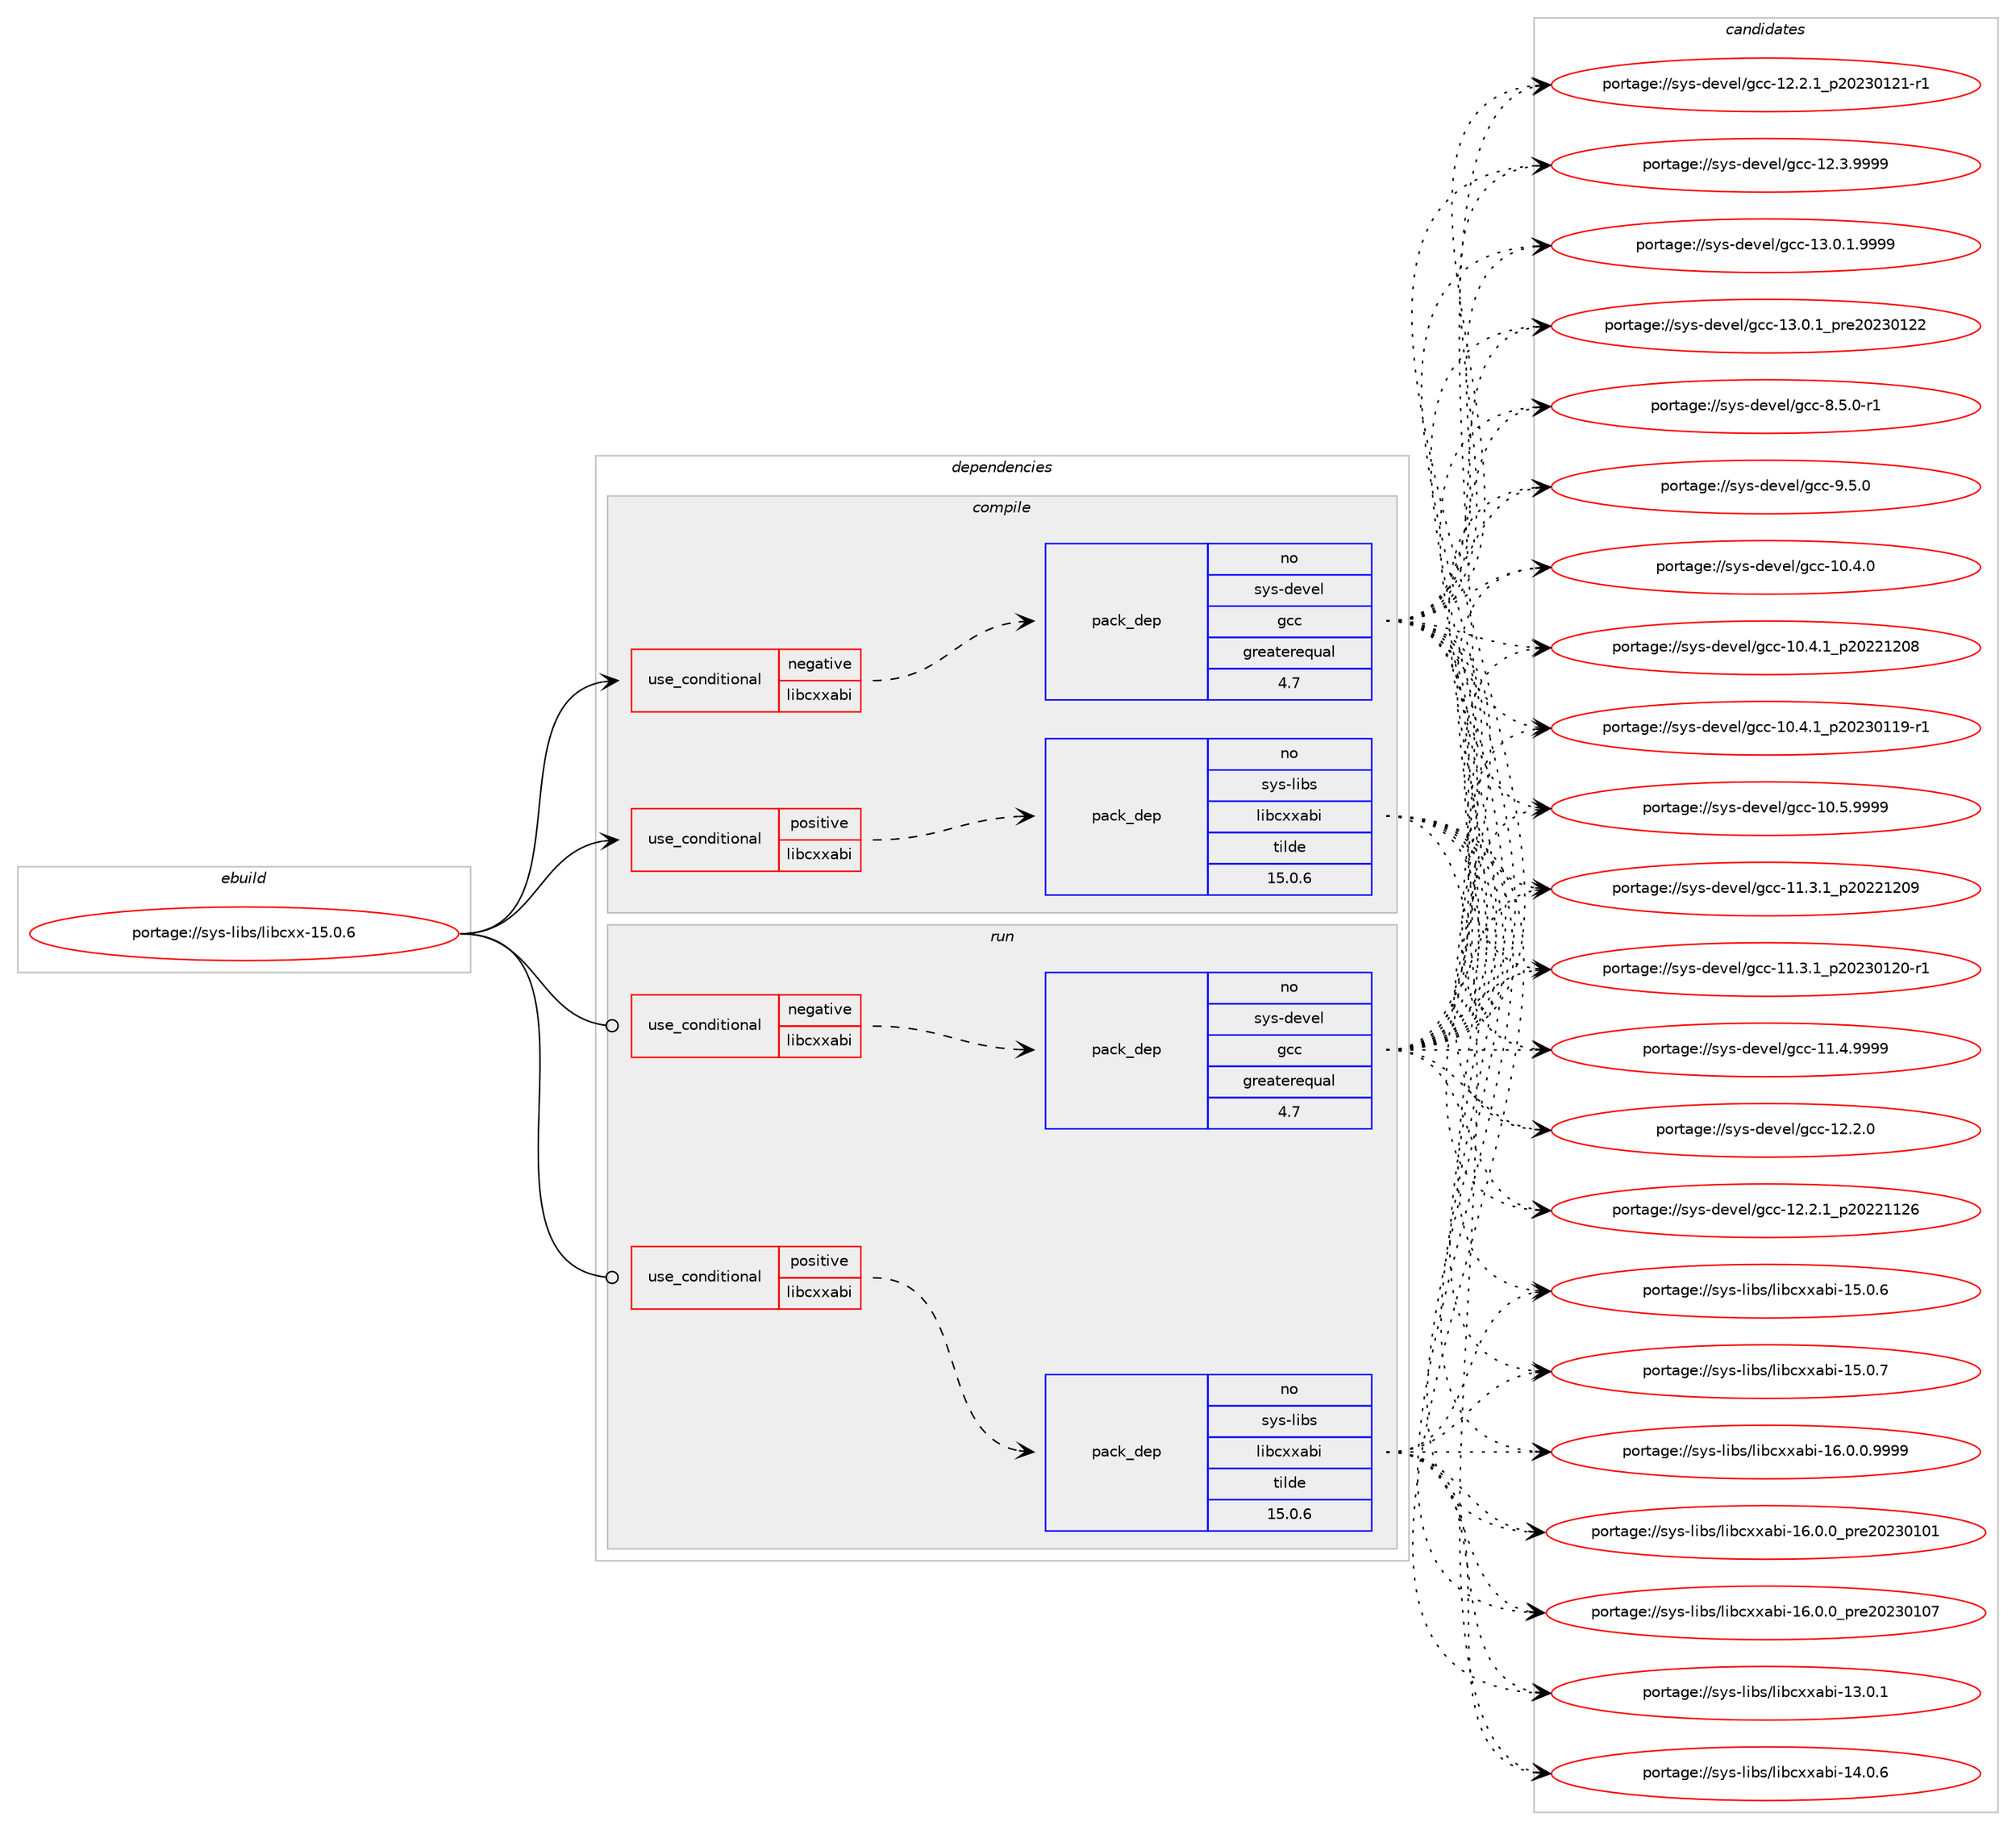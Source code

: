 digraph prolog {

# *************
# Graph options
# *************

newrank=true;
concentrate=true;
compound=true;
graph [rankdir=LR,fontname=Helvetica,fontsize=10,ranksep=1.5];#, ranksep=2.5, nodesep=0.2];
edge  [arrowhead=vee];
node  [fontname=Helvetica,fontsize=10];

# **********
# The ebuild
# **********

subgraph cluster_leftcol {
color=gray;
rank=same;
label=<<i>ebuild</i>>;
id [label="portage://sys-libs/libcxx-15.0.6", color=red, width=4, href="../sys-libs/libcxx-15.0.6.svg"];
}

# ****************
# The dependencies
# ****************

subgraph cluster_midcol {
color=gray;
label=<<i>dependencies</i>>;
subgraph cluster_compile {
fillcolor="#eeeeee";
style=filled;
label=<<i>compile</i>>;
subgraph cond5188 {
dependency8017 [label=<<TABLE BORDER="0" CELLBORDER="1" CELLSPACING="0" CELLPADDING="4"><TR><TD ROWSPAN="3" CELLPADDING="10">use_conditional</TD></TR><TR><TD>negative</TD></TR><TR><TD>libcxxabi</TD></TR></TABLE>>, shape=none, color=red];
subgraph pack2766 {
dependency8018 [label=<<TABLE BORDER="0" CELLBORDER="1" CELLSPACING="0" CELLPADDING="4" WIDTH="220"><TR><TD ROWSPAN="6" CELLPADDING="30">pack_dep</TD></TR><TR><TD WIDTH="110">no</TD></TR><TR><TD>sys-devel</TD></TR><TR><TD>gcc</TD></TR><TR><TD>greaterequal</TD></TR><TR><TD>4.7</TD></TR></TABLE>>, shape=none, color=blue];
}
dependency8017:e -> dependency8018:w [weight=20,style="dashed",arrowhead="vee"];
}
id:e -> dependency8017:w [weight=20,style="solid",arrowhead="vee"];
subgraph cond5189 {
dependency8019 [label=<<TABLE BORDER="0" CELLBORDER="1" CELLSPACING="0" CELLPADDING="4"><TR><TD ROWSPAN="3" CELLPADDING="10">use_conditional</TD></TR><TR><TD>positive</TD></TR><TR><TD>libcxxabi</TD></TR></TABLE>>, shape=none, color=red];
subgraph pack2767 {
dependency8020 [label=<<TABLE BORDER="0" CELLBORDER="1" CELLSPACING="0" CELLPADDING="4" WIDTH="220"><TR><TD ROWSPAN="6" CELLPADDING="30">pack_dep</TD></TR><TR><TD WIDTH="110">no</TD></TR><TR><TD>sys-libs</TD></TR><TR><TD>libcxxabi</TD></TR><TR><TD>tilde</TD></TR><TR><TD>15.0.6</TD></TR></TABLE>>, shape=none, color=blue];
}
dependency8019:e -> dependency8020:w [weight=20,style="dashed",arrowhead="vee"];
}
id:e -> dependency8019:w [weight=20,style="solid",arrowhead="vee"];
# *** BEGIN UNKNOWN DEPENDENCY TYPE (TODO) ***
# id -> package_dependency(portage://sys-libs/libcxx-15.0.6,install,no,sys-devel,llvm,none,[,,],[slot(15)],[])
# *** END UNKNOWN DEPENDENCY TYPE (TODO) ***

# *** BEGIN UNKNOWN DEPENDENCY TYPE (TODO) ***
# id -> package_dependency(portage://sys-libs/libcxx-15.0.6,install,strong,sys-devel,llvm,none,[,,],[slot(0)],[])
# *** END UNKNOWN DEPENDENCY TYPE (TODO) ***

}
subgraph cluster_compileandrun {
fillcolor="#eeeeee";
style=filled;
label=<<i>compile and run</i>>;
}
subgraph cluster_run {
fillcolor="#eeeeee";
style=filled;
label=<<i>run</i>>;
subgraph cond5190 {
dependency8021 [label=<<TABLE BORDER="0" CELLBORDER="1" CELLSPACING="0" CELLPADDING="4"><TR><TD ROWSPAN="3" CELLPADDING="10">use_conditional</TD></TR><TR><TD>negative</TD></TR><TR><TD>libcxxabi</TD></TR></TABLE>>, shape=none, color=red];
subgraph pack2768 {
dependency8022 [label=<<TABLE BORDER="0" CELLBORDER="1" CELLSPACING="0" CELLPADDING="4" WIDTH="220"><TR><TD ROWSPAN="6" CELLPADDING="30">pack_dep</TD></TR><TR><TD WIDTH="110">no</TD></TR><TR><TD>sys-devel</TD></TR><TR><TD>gcc</TD></TR><TR><TD>greaterequal</TD></TR><TR><TD>4.7</TD></TR></TABLE>>, shape=none, color=blue];
}
dependency8021:e -> dependency8022:w [weight=20,style="dashed",arrowhead="vee"];
}
id:e -> dependency8021:w [weight=20,style="solid",arrowhead="odot"];
subgraph cond5191 {
dependency8023 [label=<<TABLE BORDER="0" CELLBORDER="1" CELLSPACING="0" CELLPADDING="4"><TR><TD ROWSPAN="3" CELLPADDING="10">use_conditional</TD></TR><TR><TD>positive</TD></TR><TR><TD>libcxxabi</TD></TR></TABLE>>, shape=none, color=red];
subgraph pack2769 {
dependency8024 [label=<<TABLE BORDER="0" CELLBORDER="1" CELLSPACING="0" CELLPADDING="4" WIDTH="220"><TR><TD ROWSPAN="6" CELLPADDING="30">pack_dep</TD></TR><TR><TD WIDTH="110">no</TD></TR><TR><TD>sys-libs</TD></TR><TR><TD>libcxxabi</TD></TR><TR><TD>tilde</TD></TR><TR><TD>15.0.6</TD></TR></TABLE>>, shape=none, color=blue];
}
dependency8023:e -> dependency8024:w [weight=20,style="dashed",arrowhead="vee"];
}
id:e -> dependency8023:w [weight=20,style="solid",arrowhead="odot"];
}
}

# **************
# The candidates
# **************

subgraph cluster_choices {
rank=same;
color=gray;
label=<<i>candidates</i>>;

subgraph choice2766 {
color=black;
nodesep=1;
choice1151211154510010111810110847103999945494846524648 [label="portage://sys-devel/gcc-10.4.0", color=red, width=4,href="../sys-devel/gcc-10.4.0.svg"];
choice1151211154510010111810110847103999945494846524649951125048505049504856 [label="portage://sys-devel/gcc-10.4.1_p20221208", color=red, width=4,href="../sys-devel/gcc-10.4.1_p20221208.svg"];
choice11512111545100101118101108471039999454948465246499511250485051484949574511449 [label="portage://sys-devel/gcc-10.4.1_p20230119-r1", color=red, width=4,href="../sys-devel/gcc-10.4.1_p20230119-r1.svg"];
choice1151211154510010111810110847103999945494846534657575757 [label="portage://sys-devel/gcc-10.5.9999", color=red, width=4,href="../sys-devel/gcc-10.5.9999.svg"];
choice1151211154510010111810110847103999945494946514649951125048505049504857 [label="portage://sys-devel/gcc-11.3.1_p20221209", color=red, width=4,href="../sys-devel/gcc-11.3.1_p20221209.svg"];
choice11512111545100101118101108471039999454949465146499511250485051484950484511449 [label="portage://sys-devel/gcc-11.3.1_p20230120-r1", color=red, width=4,href="../sys-devel/gcc-11.3.1_p20230120-r1.svg"];
choice1151211154510010111810110847103999945494946524657575757 [label="portage://sys-devel/gcc-11.4.9999", color=red, width=4,href="../sys-devel/gcc-11.4.9999.svg"];
choice1151211154510010111810110847103999945495046504648 [label="portage://sys-devel/gcc-12.2.0", color=red, width=4,href="../sys-devel/gcc-12.2.0.svg"];
choice1151211154510010111810110847103999945495046504649951125048505049495054 [label="portage://sys-devel/gcc-12.2.1_p20221126", color=red, width=4,href="../sys-devel/gcc-12.2.1_p20221126.svg"];
choice11512111545100101118101108471039999454950465046499511250485051484950494511449 [label="portage://sys-devel/gcc-12.2.1_p20230121-r1", color=red, width=4,href="../sys-devel/gcc-12.2.1_p20230121-r1.svg"];
choice1151211154510010111810110847103999945495046514657575757 [label="portage://sys-devel/gcc-12.3.9999", color=red, width=4,href="../sys-devel/gcc-12.3.9999.svg"];
choice11512111545100101118101108471039999454951464846494657575757 [label="portage://sys-devel/gcc-13.0.1.9999", color=red, width=4,href="../sys-devel/gcc-13.0.1.9999.svg"];
choice1151211154510010111810110847103999945495146484649951121141015048505148495050 [label="portage://sys-devel/gcc-13.0.1_pre20230122", color=red, width=4,href="../sys-devel/gcc-13.0.1_pre20230122.svg"];
choice115121115451001011181011084710399994556465346484511449 [label="portage://sys-devel/gcc-8.5.0-r1", color=red, width=4,href="../sys-devel/gcc-8.5.0-r1.svg"];
choice11512111545100101118101108471039999455746534648 [label="portage://sys-devel/gcc-9.5.0", color=red, width=4,href="../sys-devel/gcc-9.5.0.svg"];
dependency8018:e -> choice1151211154510010111810110847103999945494846524648:w [style=dotted,weight="100"];
dependency8018:e -> choice1151211154510010111810110847103999945494846524649951125048505049504856:w [style=dotted,weight="100"];
dependency8018:e -> choice11512111545100101118101108471039999454948465246499511250485051484949574511449:w [style=dotted,weight="100"];
dependency8018:e -> choice1151211154510010111810110847103999945494846534657575757:w [style=dotted,weight="100"];
dependency8018:e -> choice1151211154510010111810110847103999945494946514649951125048505049504857:w [style=dotted,weight="100"];
dependency8018:e -> choice11512111545100101118101108471039999454949465146499511250485051484950484511449:w [style=dotted,weight="100"];
dependency8018:e -> choice1151211154510010111810110847103999945494946524657575757:w [style=dotted,weight="100"];
dependency8018:e -> choice1151211154510010111810110847103999945495046504648:w [style=dotted,weight="100"];
dependency8018:e -> choice1151211154510010111810110847103999945495046504649951125048505049495054:w [style=dotted,weight="100"];
dependency8018:e -> choice11512111545100101118101108471039999454950465046499511250485051484950494511449:w [style=dotted,weight="100"];
dependency8018:e -> choice1151211154510010111810110847103999945495046514657575757:w [style=dotted,weight="100"];
dependency8018:e -> choice11512111545100101118101108471039999454951464846494657575757:w [style=dotted,weight="100"];
dependency8018:e -> choice1151211154510010111810110847103999945495146484649951121141015048505148495050:w [style=dotted,weight="100"];
dependency8018:e -> choice115121115451001011181011084710399994556465346484511449:w [style=dotted,weight="100"];
dependency8018:e -> choice11512111545100101118101108471039999455746534648:w [style=dotted,weight="100"];
}
subgraph choice2767 {
color=black;
nodesep=1;
choice1151211154510810598115471081059899120120979810545495146484649 [label="portage://sys-libs/libcxxabi-13.0.1", color=red, width=4,href="../sys-libs/libcxxabi-13.0.1.svg"];
choice1151211154510810598115471081059899120120979810545495246484654 [label="portage://sys-libs/libcxxabi-14.0.6", color=red, width=4,href="../sys-libs/libcxxabi-14.0.6.svg"];
choice1151211154510810598115471081059899120120979810545495346484654 [label="portage://sys-libs/libcxxabi-15.0.6", color=red, width=4,href="../sys-libs/libcxxabi-15.0.6.svg"];
choice1151211154510810598115471081059899120120979810545495346484655 [label="portage://sys-libs/libcxxabi-15.0.7", color=red, width=4,href="../sys-libs/libcxxabi-15.0.7.svg"];
choice11512111545108105981154710810598991201209798105454954464846484657575757 [label="portage://sys-libs/libcxxabi-16.0.0.9999", color=red, width=4,href="../sys-libs/libcxxabi-16.0.0.9999.svg"];
choice1151211154510810598115471081059899120120979810545495446484648951121141015048505148494849 [label="portage://sys-libs/libcxxabi-16.0.0_pre20230101", color=red, width=4,href="../sys-libs/libcxxabi-16.0.0_pre20230101.svg"];
choice1151211154510810598115471081059899120120979810545495446484648951121141015048505148494855 [label="portage://sys-libs/libcxxabi-16.0.0_pre20230107", color=red, width=4,href="../sys-libs/libcxxabi-16.0.0_pre20230107.svg"];
dependency8020:e -> choice1151211154510810598115471081059899120120979810545495146484649:w [style=dotted,weight="100"];
dependency8020:e -> choice1151211154510810598115471081059899120120979810545495246484654:w [style=dotted,weight="100"];
dependency8020:e -> choice1151211154510810598115471081059899120120979810545495346484654:w [style=dotted,weight="100"];
dependency8020:e -> choice1151211154510810598115471081059899120120979810545495346484655:w [style=dotted,weight="100"];
dependency8020:e -> choice11512111545108105981154710810598991201209798105454954464846484657575757:w [style=dotted,weight="100"];
dependency8020:e -> choice1151211154510810598115471081059899120120979810545495446484648951121141015048505148494849:w [style=dotted,weight="100"];
dependency8020:e -> choice1151211154510810598115471081059899120120979810545495446484648951121141015048505148494855:w [style=dotted,weight="100"];
}
subgraph choice2768 {
color=black;
nodesep=1;
choice1151211154510010111810110847103999945494846524648 [label="portage://sys-devel/gcc-10.4.0", color=red, width=4,href="../sys-devel/gcc-10.4.0.svg"];
choice1151211154510010111810110847103999945494846524649951125048505049504856 [label="portage://sys-devel/gcc-10.4.1_p20221208", color=red, width=4,href="../sys-devel/gcc-10.4.1_p20221208.svg"];
choice11512111545100101118101108471039999454948465246499511250485051484949574511449 [label="portage://sys-devel/gcc-10.4.1_p20230119-r1", color=red, width=4,href="../sys-devel/gcc-10.4.1_p20230119-r1.svg"];
choice1151211154510010111810110847103999945494846534657575757 [label="portage://sys-devel/gcc-10.5.9999", color=red, width=4,href="../sys-devel/gcc-10.5.9999.svg"];
choice1151211154510010111810110847103999945494946514649951125048505049504857 [label="portage://sys-devel/gcc-11.3.1_p20221209", color=red, width=4,href="../sys-devel/gcc-11.3.1_p20221209.svg"];
choice11512111545100101118101108471039999454949465146499511250485051484950484511449 [label="portage://sys-devel/gcc-11.3.1_p20230120-r1", color=red, width=4,href="../sys-devel/gcc-11.3.1_p20230120-r1.svg"];
choice1151211154510010111810110847103999945494946524657575757 [label="portage://sys-devel/gcc-11.4.9999", color=red, width=4,href="../sys-devel/gcc-11.4.9999.svg"];
choice1151211154510010111810110847103999945495046504648 [label="portage://sys-devel/gcc-12.2.0", color=red, width=4,href="../sys-devel/gcc-12.2.0.svg"];
choice1151211154510010111810110847103999945495046504649951125048505049495054 [label="portage://sys-devel/gcc-12.2.1_p20221126", color=red, width=4,href="../sys-devel/gcc-12.2.1_p20221126.svg"];
choice11512111545100101118101108471039999454950465046499511250485051484950494511449 [label="portage://sys-devel/gcc-12.2.1_p20230121-r1", color=red, width=4,href="../sys-devel/gcc-12.2.1_p20230121-r1.svg"];
choice1151211154510010111810110847103999945495046514657575757 [label="portage://sys-devel/gcc-12.3.9999", color=red, width=4,href="../sys-devel/gcc-12.3.9999.svg"];
choice11512111545100101118101108471039999454951464846494657575757 [label="portage://sys-devel/gcc-13.0.1.9999", color=red, width=4,href="../sys-devel/gcc-13.0.1.9999.svg"];
choice1151211154510010111810110847103999945495146484649951121141015048505148495050 [label="portage://sys-devel/gcc-13.0.1_pre20230122", color=red, width=4,href="../sys-devel/gcc-13.0.1_pre20230122.svg"];
choice115121115451001011181011084710399994556465346484511449 [label="portage://sys-devel/gcc-8.5.0-r1", color=red, width=4,href="../sys-devel/gcc-8.5.0-r1.svg"];
choice11512111545100101118101108471039999455746534648 [label="portage://sys-devel/gcc-9.5.0", color=red, width=4,href="../sys-devel/gcc-9.5.0.svg"];
dependency8022:e -> choice1151211154510010111810110847103999945494846524648:w [style=dotted,weight="100"];
dependency8022:e -> choice1151211154510010111810110847103999945494846524649951125048505049504856:w [style=dotted,weight="100"];
dependency8022:e -> choice11512111545100101118101108471039999454948465246499511250485051484949574511449:w [style=dotted,weight="100"];
dependency8022:e -> choice1151211154510010111810110847103999945494846534657575757:w [style=dotted,weight="100"];
dependency8022:e -> choice1151211154510010111810110847103999945494946514649951125048505049504857:w [style=dotted,weight="100"];
dependency8022:e -> choice11512111545100101118101108471039999454949465146499511250485051484950484511449:w [style=dotted,weight="100"];
dependency8022:e -> choice1151211154510010111810110847103999945494946524657575757:w [style=dotted,weight="100"];
dependency8022:e -> choice1151211154510010111810110847103999945495046504648:w [style=dotted,weight="100"];
dependency8022:e -> choice1151211154510010111810110847103999945495046504649951125048505049495054:w [style=dotted,weight="100"];
dependency8022:e -> choice11512111545100101118101108471039999454950465046499511250485051484950494511449:w [style=dotted,weight="100"];
dependency8022:e -> choice1151211154510010111810110847103999945495046514657575757:w [style=dotted,weight="100"];
dependency8022:e -> choice11512111545100101118101108471039999454951464846494657575757:w [style=dotted,weight="100"];
dependency8022:e -> choice1151211154510010111810110847103999945495146484649951121141015048505148495050:w [style=dotted,weight="100"];
dependency8022:e -> choice115121115451001011181011084710399994556465346484511449:w [style=dotted,weight="100"];
dependency8022:e -> choice11512111545100101118101108471039999455746534648:w [style=dotted,weight="100"];
}
subgraph choice2769 {
color=black;
nodesep=1;
choice1151211154510810598115471081059899120120979810545495146484649 [label="portage://sys-libs/libcxxabi-13.0.1", color=red, width=4,href="../sys-libs/libcxxabi-13.0.1.svg"];
choice1151211154510810598115471081059899120120979810545495246484654 [label="portage://sys-libs/libcxxabi-14.0.6", color=red, width=4,href="../sys-libs/libcxxabi-14.0.6.svg"];
choice1151211154510810598115471081059899120120979810545495346484654 [label="portage://sys-libs/libcxxabi-15.0.6", color=red, width=4,href="../sys-libs/libcxxabi-15.0.6.svg"];
choice1151211154510810598115471081059899120120979810545495346484655 [label="portage://sys-libs/libcxxabi-15.0.7", color=red, width=4,href="../sys-libs/libcxxabi-15.0.7.svg"];
choice11512111545108105981154710810598991201209798105454954464846484657575757 [label="portage://sys-libs/libcxxabi-16.0.0.9999", color=red, width=4,href="../sys-libs/libcxxabi-16.0.0.9999.svg"];
choice1151211154510810598115471081059899120120979810545495446484648951121141015048505148494849 [label="portage://sys-libs/libcxxabi-16.0.0_pre20230101", color=red, width=4,href="../sys-libs/libcxxabi-16.0.0_pre20230101.svg"];
choice1151211154510810598115471081059899120120979810545495446484648951121141015048505148494855 [label="portage://sys-libs/libcxxabi-16.0.0_pre20230107", color=red, width=4,href="../sys-libs/libcxxabi-16.0.0_pre20230107.svg"];
dependency8024:e -> choice1151211154510810598115471081059899120120979810545495146484649:w [style=dotted,weight="100"];
dependency8024:e -> choice1151211154510810598115471081059899120120979810545495246484654:w [style=dotted,weight="100"];
dependency8024:e -> choice1151211154510810598115471081059899120120979810545495346484654:w [style=dotted,weight="100"];
dependency8024:e -> choice1151211154510810598115471081059899120120979810545495346484655:w [style=dotted,weight="100"];
dependency8024:e -> choice11512111545108105981154710810598991201209798105454954464846484657575757:w [style=dotted,weight="100"];
dependency8024:e -> choice1151211154510810598115471081059899120120979810545495446484648951121141015048505148494849:w [style=dotted,weight="100"];
dependency8024:e -> choice1151211154510810598115471081059899120120979810545495446484648951121141015048505148494855:w [style=dotted,weight="100"];
}
}

}
